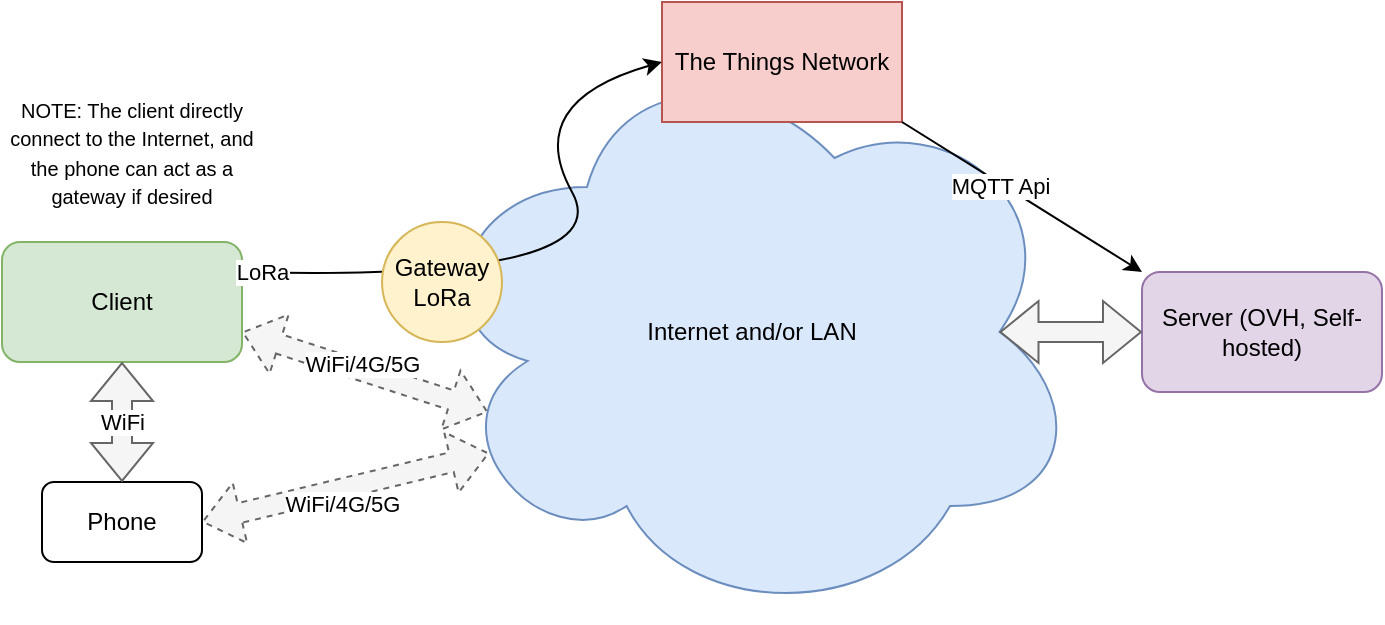 <mxfile version="27.2.0">
  <diagram name="Page-1" id="SLKjiwA-GTwT4v715qyP">
    <mxGraphModel dx="983" dy="524" grid="1" gridSize="10" guides="1" tooltips="1" connect="1" arrows="1" fold="1" page="1" pageScale="1" pageWidth="827" pageHeight="1169" math="0" shadow="0">
      <root>
        <mxCell id="0" />
        <mxCell id="1" parent="0" />
        <mxCell id="5d9VrlRy6kw5Ke1HKDMR-2" value="Client" style="rounded=1;whiteSpace=wrap;html=1;fillColor=#d5e8d4;strokeColor=#82b366;" parent="1" vertex="1">
          <mxGeometry x="50" y="200" width="120" height="60" as="geometry" />
        </mxCell>
        <mxCell id="5d9VrlRy6kw5Ke1HKDMR-3" value="Internet and/or LAN" style="ellipse;shape=cloud;whiteSpace=wrap;html=1;fillColor=#dae8fc;strokeColor=#6c8ebf;" parent="1" vertex="1">
          <mxGeometry x="260" y="100" width="330" height="290" as="geometry" />
        </mxCell>
        <mxCell id="5d9VrlRy6kw5Ke1HKDMR-5" value="Server (OVH, Self-hosted)" style="rounded=1;whiteSpace=wrap;html=1;fillColor=#e1d5e7;strokeColor=#9673a6;" parent="1" vertex="1">
          <mxGeometry x="620" y="215" width="120" height="60" as="geometry" />
        </mxCell>
        <mxCell id="5d9VrlRy6kw5Ke1HKDMR-8" value="" style="shape=flexArrow;endArrow=classic;html=1;rounded=0;exitX=1;exitY=0.75;exitDx=0;exitDy=0;entryX=0.1;entryY=0.638;entryDx=0;entryDy=0;entryPerimeter=0;fillColor=#f5f5f5;strokeColor=#666666;startArrow=block;dashed=1;" parent="1" source="5d9VrlRy6kw5Ke1HKDMR-2" target="5d9VrlRy6kw5Ke1HKDMR-3" edge="1">
          <mxGeometry width="50" height="50" relative="1" as="geometry">
            <mxPoint x="330" y="390" as="sourcePoint" />
            <mxPoint x="380" y="340" as="targetPoint" />
          </mxGeometry>
        </mxCell>
        <mxCell id="5d9VrlRy6kw5Ke1HKDMR-17" value="WiFi/4G/5G" style="edgeLabel;html=1;align=center;verticalAlign=middle;resizable=0;points=[];" parent="5d9VrlRy6kw5Ke1HKDMR-8" vertex="1" connectable="0">
          <mxGeometry x="-0.678" y="-3" relative="1" as="geometry">
            <mxPoint x="41" y="6" as="offset" />
          </mxGeometry>
        </mxCell>
        <mxCell id="5d9VrlRy6kw5Ke1HKDMR-1" value="&lt;div&gt;The Things Network&lt;/div&gt;" style="rounded=0;whiteSpace=wrap;html=1;fillColor=#f8cecc;strokeColor=#b85450;" parent="1" vertex="1">
          <mxGeometry x="380" y="80" width="120" height="60" as="geometry" />
        </mxCell>
        <mxCell id="5d9VrlRy6kw5Ke1HKDMR-9" value="" style="shape=flexArrow;endArrow=classic;html=1;rounded=0;exitX=0.875;exitY=0.5;exitDx=0;exitDy=0;exitPerimeter=0;entryX=0;entryY=0.5;entryDx=0;entryDy=0;fillColor=#f5f5f5;strokeColor=#666666;startArrow=block;" parent="1" source="5d9VrlRy6kw5Ke1HKDMR-3" target="5d9VrlRy6kw5Ke1HKDMR-5" edge="1">
          <mxGeometry width="50" height="50" relative="1" as="geometry">
            <mxPoint x="330" y="390" as="sourcePoint" />
            <mxPoint x="380" y="340" as="targetPoint" />
          </mxGeometry>
        </mxCell>
        <mxCell id="5d9VrlRy6kw5Ke1HKDMR-10" value="" style="shape=filledEdge;endArrow=classic;html=1;rounded=0;entryX=0;entryY=0;entryDx=0;entryDy=0;exitX=1;exitY=1;exitDx=0;exitDy=0;fillColor=#f5f5f5;strokeColor=#000000;" parent="1" source="5d9VrlRy6kw5Ke1HKDMR-1" target="5d9VrlRy6kw5Ke1HKDMR-5" edge="1">
          <mxGeometry width="50" height="50" relative="1" as="geometry">
            <mxPoint x="330" y="390" as="sourcePoint" />
            <mxPoint x="380" y="340" as="targetPoint" />
          </mxGeometry>
        </mxCell>
        <mxCell id="CxQ-7Na6IZVcNqFGBhFb-2" value="MQTT Api" style="edgeLabel;html=1;align=center;verticalAlign=middle;resizable=0;points=[];" vertex="1" connectable="0" parent="5d9VrlRy6kw5Ke1HKDMR-10">
          <mxGeometry x="-0.171" y="-1" relative="1" as="geometry">
            <mxPoint as="offset" />
          </mxGeometry>
        </mxCell>
        <mxCell id="5d9VrlRy6kw5Ke1HKDMR-12" value="" style="curved=1;endArrow=classic;html=1;rounded=0;exitX=1;exitY=0.25;exitDx=0;exitDy=0;entryX=0;entryY=0.5;entryDx=0;entryDy=0;" parent="1" source="5d9VrlRy6kw5Ke1HKDMR-2" target="5d9VrlRy6kw5Ke1HKDMR-1" edge="1">
          <mxGeometry width="50" height="50" relative="1" as="geometry">
            <mxPoint x="330" y="390" as="sourcePoint" />
            <mxPoint x="380" y="340" as="targetPoint" />
            <Array as="points">
              <mxPoint x="360" y="220" />
              <mxPoint x="310" y="130" />
            </Array>
          </mxGeometry>
        </mxCell>
        <mxCell id="5d9VrlRy6kw5Ke1HKDMR-16" value="LoRa" style="edgeLabel;html=1;align=center;verticalAlign=middle;resizable=0;points=[];" parent="5d9VrlRy6kw5Ke1HKDMR-12" vertex="1" connectable="0">
          <mxGeometry x="-0.949" y="1" relative="1" as="geometry">
            <mxPoint as="offset" />
          </mxGeometry>
        </mxCell>
        <mxCell id="5d9VrlRy6kw5Ke1HKDMR-14" value="&lt;div&gt;Gateway&lt;/div&gt;&lt;div&gt;LoRa&lt;/div&gt;" style="ellipse;whiteSpace=wrap;html=1;fillColor=#fff2cc;strokeColor=#d6b656;" parent="1" vertex="1">
          <mxGeometry x="240" y="190" width="60" height="60" as="geometry" />
        </mxCell>
        <mxCell id="CxQ-7Na6IZVcNqFGBhFb-1" value="Phone" style="rounded=1;whiteSpace=wrap;html=1;" vertex="1" parent="1">
          <mxGeometry x="70" y="320" width="80" height="40" as="geometry" />
        </mxCell>
        <mxCell id="CxQ-7Na6IZVcNqFGBhFb-3" value="" style="shape=flexArrow;endArrow=classic;html=1;rounded=0;entryX=0.5;entryY=0;entryDx=0;entryDy=0;fillColor=#f5f5f5;strokeColor=#666666;startArrow=block;exitX=0.5;exitY=1;exitDx=0;exitDy=0;" edge="1" parent="1" source="5d9VrlRy6kw5Ke1HKDMR-2" target="CxQ-7Na6IZVcNqFGBhFb-1">
          <mxGeometry width="50" height="50" relative="1" as="geometry">
            <mxPoint x="120" y="270" as="sourcePoint" />
            <mxPoint x="233" y="330" as="targetPoint" />
          </mxGeometry>
        </mxCell>
        <mxCell id="CxQ-7Na6IZVcNqFGBhFb-4" value="WiFi" style="edgeLabel;html=1;align=center;verticalAlign=middle;resizable=0;points=[];" vertex="1" connectable="0" parent="CxQ-7Na6IZVcNqFGBhFb-3">
          <mxGeometry x="-0.678" y="-3" relative="1" as="geometry">
            <mxPoint x="3" y="20" as="offset" />
          </mxGeometry>
        </mxCell>
        <mxCell id="CxQ-7Na6IZVcNqFGBhFb-5" value="" style="shape=flexArrow;endArrow=classic;html=1;rounded=0;exitX=1;exitY=0.5;exitDx=0;exitDy=0;entryX=0.102;entryY=0.709;entryDx=0;entryDy=0;entryPerimeter=0;fillColor=#f5f5f5;strokeColor=#666666;startArrow=block;dashed=1;" edge="1" parent="1" source="CxQ-7Na6IZVcNqFGBhFb-1" target="5d9VrlRy6kw5Ke1HKDMR-3">
          <mxGeometry width="50" height="50" relative="1" as="geometry">
            <mxPoint x="200" y="250" as="sourcePoint" />
            <mxPoint x="323" y="290" as="targetPoint" />
          </mxGeometry>
        </mxCell>
        <mxCell id="CxQ-7Na6IZVcNqFGBhFb-6" value="WiFi/4G/5G" style="edgeLabel;html=1;align=center;verticalAlign=middle;resizable=0;points=[];" vertex="1" connectable="0" parent="CxQ-7Na6IZVcNqFGBhFb-5">
          <mxGeometry x="-0.678" y="-3" relative="1" as="geometry">
            <mxPoint x="46" y="-7" as="offset" />
          </mxGeometry>
        </mxCell>
        <mxCell id="CxQ-7Na6IZVcNqFGBhFb-7" value="&lt;font style=&quot;font-size: 10px;&quot;&gt;NOTE: The client directly connect to the Internet, and the phone can act as a gateway if desired&lt;/font&gt;" style="text;html=1;align=center;verticalAlign=middle;whiteSpace=wrap;rounded=0;" vertex="1" parent="1">
          <mxGeometry x="50" y="110" width="130" height="90" as="geometry" />
        </mxCell>
      </root>
    </mxGraphModel>
  </diagram>
</mxfile>
